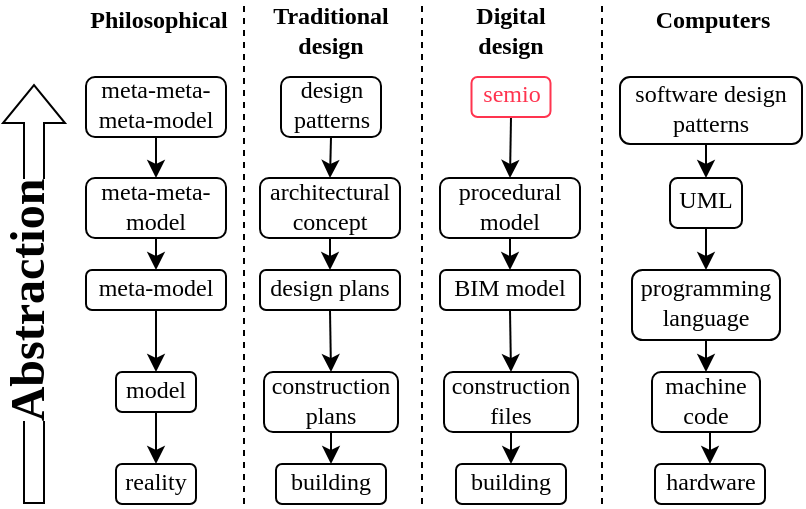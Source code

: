 <mxfile version="15.7.3" type="device"><diagram id="_s_DWteNMCQopzf8y5KG" name="Page-1"><mxGraphModel dx="1768" dy="714" grid="1" gridSize="10" guides="1" tooltips="1" connect="1" arrows="1" fold="1" page="1" pageScale="1" pageWidth="850" pageHeight="1100" math="0" shadow="0"><root><mxCell id="0"/><mxCell id="1" parent="0"/><mxCell id="z2XPyAlKhMI6viIqVQG4-11" style="edgeStyle=orthogonalEdgeStyle;rounded=0;orthogonalLoop=1;jettySize=auto;html=1;exitX=0.5;exitY=1;exitDx=0;exitDy=0;entryX=0.5;entryY=0;entryDx=0;entryDy=0;fontFamily=Times New Roman;fillColor=none;" parent="1" source="z2XPyAlKhMI6viIqVQG4-1" target="z2XPyAlKhMI6viIqVQG4-2" edge="1"><mxGeometry relative="1" as="geometry"/></mxCell><mxCell id="z2XPyAlKhMI6viIqVQG4-1" value="meta-meta-meta-model" style="rounded=1;whiteSpace=wrap;html=1;spacingTop=-3;fontFamily=Times New Roman;fillColor=none;" parent="1" vertex="1"><mxGeometry x="-571" y="296.5" width="70" height="30" as="geometry"/></mxCell><mxCell id="z2XPyAlKhMI6viIqVQG4-10" style="edgeStyle=orthogonalEdgeStyle;rounded=0;orthogonalLoop=1;jettySize=auto;html=1;exitX=0.5;exitY=1;exitDx=0;exitDy=0;entryX=0.5;entryY=0;entryDx=0;entryDy=0;fontFamily=Times New Roman;fillColor=none;" parent="1" source="z2XPyAlKhMI6viIqVQG4-2" target="z2XPyAlKhMI6viIqVQG4-3" edge="1"><mxGeometry relative="1" as="geometry"/></mxCell><mxCell id="z2XPyAlKhMI6viIqVQG4-2" value="meta-meta-model" style="rounded=1;whiteSpace=wrap;html=1;spacingTop=-3;fontFamily=Times New Roman;fillColor=none;" parent="1" vertex="1"><mxGeometry x="-571" y="347" width="70" height="30" as="geometry"/></mxCell><mxCell id="z2XPyAlKhMI6viIqVQG4-9" style="edgeStyle=orthogonalEdgeStyle;rounded=0;orthogonalLoop=1;jettySize=auto;html=1;exitX=0.5;exitY=1;exitDx=0;exitDy=0;entryX=0.5;entryY=0;entryDx=0;entryDy=0;fontFamily=Times New Roman;fillColor=none;" parent="1" source="z2XPyAlKhMI6viIqVQG4-3" target="z2XPyAlKhMI6viIqVQG4-4" edge="1"><mxGeometry relative="1" as="geometry"/></mxCell><mxCell id="z2XPyAlKhMI6viIqVQG4-3" value="meta-model" style="rounded=1;whiteSpace=wrap;html=1;spacingTop=-3;fontFamily=Times New Roman;fillColor=none;" parent="1" vertex="1"><mxGeometry x="-571" y="393" width="70" height="20" as="geometry"/></mxCell><mxCell id="z2XPyAlKhMI6viIqVQG4-8" style="edgeStyle=orthogonalEdgeStyle;rounded=0;orthogonalLoop=1;jettySize=auto;html=1;exitX=0.5;exitY=1;exitDx=0;exitDy=0;entryX=0.5;entryY=0;entryDx=0;entryDy=0;fontFamily=Times New Roman;fillColor=none;" parent="1" source="z2XPyAlKhMI6viIqVQG4-4" target="z2XPyAlKhMI6viIqVQG4-6" edge="1"><mxGeometry relative="1" as="geometry"/></mxCell><mxCell id="z2XPyAlKhMI6viIqVQG4-4" value="model" style="rounded=1;whiteSpace=wrap;html=1;spacingTop=-3;fontFamily=Times New Roman;fillColor=none;" parent="1" vertex="1"><mxGeometry x="-556" y="444" width="40" height="20" as="geometry"/></mxCell><mxCell id="z2XPyAlKhMI6viIqVQG4-6" value="reality" style="rounded=1;whiteSpace=wrap;html=1;spacingLeft=0;spacingTop=-3;fontFamily=Times New Roman;fillColor=none;" parent="1" vertex="1"><mxGeometry x="-556" y="490" width="40" height="20" as="geometry"/></mxCell><mxCell id="z2XPyAlKhMI6viIqVQG4-12" style="edgeStyle=orthogonalEdgeStyle;rounded=0;orthogonalLoop=1;jettySize=auto;html=1;exitX=0.5;exitY=1;exitDx=0;exitDy=0;entryX=0.5;entryY=0;entryDx=0;entryDy=0;fontFamily=Times New Roman;fillColor=none;" parent="1" source="z2XPyAlKhMI6viIqVQG4-13" target="z2XPyAlKhMI6viIqVQG4-15" edge="1"><mxGeometry relative="1" as="geometry"/></mxCell><mxCell id="z2XPyAlKhMI6viIqVQG4-13" value="design patterns" style="rounded=1;whiteSpace=wrap;html=1;spacingTop=-3;fontFamily=Times New Roman;fillColor=none;" parent="1" vertex="1"><mxGeometry x="-473.5" y="296.5" width="50" height="30" as="geometry"/></mxCell><mxCell id="z2XPyAlKhMI6viIqVQG4-14" style="edgeStyle=orthogonalEdgeStyle;rounded=0;orthogonalLoop=1;jettySize=auto;html=1;exitX=0.5;exitY=1;exitDx=0;exitDy=0;entryX=0.5;entryY=0;entryDx=0;entryDy=0;fontFamily=Times New Roman;fillColor=none;" parent="1" source="z2XPyAlKhMI6viIqVQG4-15" target="z2XPyAlKhMI6viIqVQG4-17" edge="1"><mxGeometry relative="1" as="geometry"/></mxCell><mxCell id="z2XPyAlKhMI6viIqVQG4-15" value="architectural concept" style="rounded=1;whiteSpace=wrap;html=1;spacingTop=-3;fontFamily=Times New Roman;fillColor=none;" parent="1" vertex="1"><mxGeometry x="-484" y="347" width="70" height="30" as="geometry"/></mxCell><mxCell id="z2XPyAlKhMI6viIqVQG4-16" style="edgeStyle=orthogonalEdgeStyle;rounded=0;orthogonalLoop=1;jettySize=auto;html=1;exitX=0.5;exitY=1;exitDx=0;exitDy=0;entryX=0.5;entryY=0;entryDx=0;entryDy=0;fontFamily=Times New Roman;fillColor=none;" parent="1" source="z2XPyAlKhMI6viIqVQG4-17" target="z2XPyAlKhMI6viIqVQG4-19" edge="1"><mxGeometry relative="1" as="geometry"/></mxCell><mxCell id="z2XPyAlKhMI6viIqVQG4-17" value="design plans" style="rounded=1;whiteSpace=wrap;html=1;spacingTop=-3;fontFamily=Times New Roman;fillColor=none;" parent="1" vertex="1"><mxGeometry x="-484" y="393" width="70" height="20" as="geometry"/></mxCell><mxCell id="z2XPyAlKhMI6viIqVQG4-18" style="edgeStyle=orthogonalEdgeStyle;rounded=0;orthogonalLoop=1;jettySize=auto;html=1;exitX=0.5;exitY=1;exitDx=0;exitDy=0;entryX=0.5;entryY=0;entryDx=0;entryDy=0;fontFamily=Times New Roman;fillColor=none;" parent="1" source="z2XPyAlKhMI6viIqVQG4-19" target="z2XPyAlKhMI6viIqVQG4-20" edge="1"><mxGeometry relative="1" as="geometry"/></mxCell><mxCell id="z2XPyAlKhMI6viIqVQG4-19" value="construction plans" style="rounded=1;whiteSpace=wrap;html=1;spacingTop=-3;fontFamily=Times New Roman;fillColor=none;" parent="1" vertex="1"><mxGeometry x="-482" y="444" width="67" height="30" as="geometry"/></mxCell><mxCell id="z2XPyAlKhMI6viIqVQG4-20" value="building" style="rounded=1;whiteSpace=wrap;html=1;spacingLeft=0;spacingTop=-3;fontFamily=Times New Roman;fillColor=none;" parent="1" vertex="1"><mxGeometry x="-476" y="490" width="55" height="20" as="geometry"/></mxCell><mxCell id="z2XPyAlKhMI6viIqVQG4-21" style="edgeStyle=orthogonalEdgeStyle;rounded=0;orthogonalLoop=1;jettySize=auto;html=1;exitX=0.5;exitY=1;exitDx=0;exitDy=0;entryX=0.5;entryY=0;entryDx=0;entryDy=0;fontFamily=Times New Roman;fillColor=none;" parent="1" source="z2XPyAlKhMI6viIqVQG4-22" target="z2XPyAlKhMI6viIqVQG4-24" edge="1"><mxGeometry relative="1" as="geometry"/></mxCell><mxCell id="z2XPyAlKhMI6viIqVQG4-22" value="semio" style="rounded=1;whiteSpace=wrap;html=1;spacingTop=-3;strokeColor=#FF344F;fontColor=#FF344F;fontFamily=Times New Roman;fillColor=none;" parent="1" vertex="1"><mxGeometry x="-378.25" y="296.5" width="39.5" height="20" as="geometry"/></mxCell><mxCell id="z2XPyAlKhMI6viIqVQG4-23" style="edgeStyle=orthogonalEdgeStyle;rounded=0;orthogonalLoop=1;jettySize=auto;html=1;exitX=0.5;exitY=1;exitDx=0;exitDy=0;entryX=0.5;entryY=0;entryDx=0;entryDy=0;fontFamily=Times New Roman;fillColor=none;" parent="1" source="z2XPyAlKhMI6viIqVQG4-24" target="z2XPyAlKhMI6viIqVQG4-26" edge="1"><mxGeometry relative="1" as="geometry"/></mxCell><mxCell id="z2XPyAlKhMI6viIqVQG4-24" value="procedural model" style="rounded=1;whiteSpace=wrap;html=1;spacingTop=-3;fontFamily=Times New Roman;fillColor=none;" parent="1" vertex="1"><mxGeometry x="-394" y="347" width="70" height="30" as="geometry"/></mxCell><mxCell id="z2XPyAlKhMI6viIqVQG4-25" style="edgeStyle=orthogonalEdgeStyle;rounded=0;orthogonalLoop=1;jettySize=auto;html=1;exitX=0.5;exitY=1;exitDx=0;exitDy=0;entryX=0.5;entryY=0;entryDx=0;entryDy=0;fontFamily=Times New Roman;fillColor=none;" parent="1" source="z2XPyAlKhMI6viIqVQG4-26" target="z2XPyAlKhMI6viIqVQG4-28" edge="1"><mxGeometry relative="1" as="geometry"/></mxCell><mxCell id="z2XPyAlKhMI6viIqVQG4-26" value="BIM model" style="rounded=1;whiteSpace=wrap;html=1;spacingTop=-3;fontFamily=Times New Roman;fillColor=none;" parent="1" vertex="1"><mxGeometry x="-394" y="393" width="70" height="20" as="geometry"/></mxCell><mxCell id="z2XPyAlKhMI6viIqVQG4-27" style="edgeStyle=orthogonalEdgeStyle;rounded=0;orthogonalLoop=1;jettySize=auto;html=1;exitX=0.5;exitY=1;exitDx=0;exitDy=0;entryX=0.5;entryY=0;entryDx=0;entryDy=0;fontFamily=Times New Roman;fillColor=none;" parent="1" source="z2XPyAlKhMI6viIqVQG4-28" target="z2XPyAlKhMI6viIqVQG4-29" edge="1"><mxGeometry relative="1" as="geometry"/></mxCell><mxCell id="z2XPyAlKhMI6viIqVQG4-28" value="construction files" style="rounded=1;whiteSpace=wrap;html=1;spacingTop=-3;fontFamily=Times New Roman;fillColor=none;" parent="1" vertex="1"><mxGeometry x="-392" y="444" width="67" height="30" as="geometry"/></mxCell><mxCell id="z2XPyAlKhMI6viIqVQG4-29" value="building" style="rounded=1;whiteSpace=wrap;html=1;spacingLeft=0;spacingTop=-3;fontFamily=Times New Roman;fillColor=none;" parent="1" vertex="1"><mxGeometry x="-386" y="490" width="55" height="20" as="geometry"/></mxCell><mxCell id="z2XPyAlKhMI6viIqVQG4-31" value="" style="endArrow=none;dashed=1;html=1;rounded=0;fontColor=#FF344F;fontFamily=Times New Roman;fillColor=none;" parent="1" edge="1"><mxGeometry width="50" height="50" relative="1" as="geometry"><mxPoint x="-492" y="510" as="sourcePoint"/><mxPoint x="-492" y="260" as="targetPoint"/></mxGeometry></mxCell><mxCell id="z2XPyAlKhMI6viIqVQG4-32" value="Traditional&lt;br&gt;design" style="text;html=1;align=center;verticalAlign=middle;resizable=0;points=[];autosize=1;strokeColor=none;fillColor=none;fontColor=#000000;fontStyle=1;fontFamily=Times New Roman;" parent="1" vertex="1"><mxGeometry x="-484" y="258" width="70" height="30" as="geometry"/></mxCell><mxCell id="z2XPyAlKhMI6viIqVQG4-33" value="&lt;span style=&quot;font-weight: 700&quot;&gt;Digital&lt;/span&gt;&lt;br style=&quot;font-weight: 700&quot;&gt;&lt;span style=&quot;font-weight: 700&quot;&gt;design&lt;/span&gt;" style="text;html=1;align=center;verticalAlign=middle;resizable=0;points=[];autosize=1;strokeColor=none;fillColor=none;fontColor=#000000;fontFamily=Times New Roman;" parent="1" vertex="1"><mxGeometry x="-384" y="258" width="50" height="30" as="geometry"/></mxCell><mxCell id="z2XPyAlKhMI6viIqVQG4-34" value="" style="endArrow=none;dashed=1;html=1;rounded=0;fontColor=#FF344F;fontFamily=Times New Roman;fillColor=none;" parent="1" edge="1"><mxGeometry width="50" height="50" relative="1" as="geometry"><mxPoint x="-403" y="510" as="sourcePoint"/><mxPoint x="-403" y="260" as="targetPoint"/></mxGeometry></mxCell><mxCell id="z2XPyAlKhMI6viIqVQG4-40" style="edgeStyle=orthogonalEdgeStyle;rounded=0;orthogonalLoop=1;jettySize=auto;html=1;exitX=0.5;exitY=1;exitDx=0;exitDy=0;entryX=0.5;entryY=0;entryDx=0;entryDy=0;fontFamily=Times New Roman;fillColor=none;" parent="1" source="z2XPyAlKhMI6viIqVQG4-41" target="z2XPyAlKhMI6viIqVQG4-43" edge="1"><mxGeometry relative="1" as="geometry"/></mxCell><mxCell id="z2XPyAlKhMI6viIqVQG4-41" value="UML" style="rounded=1;whiteSpace=wrap;html=1;spacingTop=-3;fontFamily=Times New Roman;fillColor=none;" parent="1" vertex="1"><mxGeometry x="-279" y="347" width="36" height="25" as="geometry"/></mxCell><mxCell id="z2XPyAlKhMI6viIqVQG4-42" style="edgeStyle=orthogonalEdgeStyle;rounded=0;orthogonalLoop=1;jettySize=auto;html=1;exitX=0.5;exitY=1;exitDx=0;exitDy=0;entryX=0.5;entryY=0;entryDx=0;entryDy=0;fontFamily=Times New Roman;fillColor=none;" parent="1" source="z2XPyAlKhMI6viIqVQG4-43" target="z2XPyAlKhMI6viIqVQG4-45" edge="1"><mxGeometry relative="1" as="geometry"/></mxCell><mxCell id="z2XPyAlKhMI6viIqVQG4-43" value="programming language" style="rounded=1;whiteSpace=wrap;html=1;spacingTop=-3;fontFamily=Times New Roman;fillColor=none;" parent="1" vertex="1"><mxGeometry x="-298" y="393" width="74" height="35" as="geometry"/></mxCell><mxCell id="z2XPyAlKhMI6viIqVQG4-44" style="edgeStyle=orthogonalEdgeStyle;rounded=0;orthogonalLoop=1;jettySize=auto;html=1;exitX=0.5;exitY=1;exitDx=0;exitDy=0;entryX=0.5;entryY=0;entryDx=0;entryDy=0;fontFamily=Times New Roman;fillColor=none;" parent="1" source="z2XPyAlKhMI6viIqVQG4-45" target="z2XPyAlKhMI6viIqVQG4-46" edge="1"><mxGeometry relative="1" as="geometry"/></mxCell><mxCell id="z2XPyAlKhMI6viIqVQG4-45" value="machine code" style="rounded=1;whiteSpace=wrap;html=1;spacingTop=-3;fontFamily=Times New Roman;fillColor=none;" parent="1" vertex="1"><mxGeometry x="-288" y="444" width="54" height="30" as="geometry"/></mxCell><mxCell id="z2XPyAlKhMI6viIqVQG4-46" value="hardware" style="rounded=1;whiteSpace=wrap;html=1;spacingLeft=0;spacingTop=-3;fontFamily=Times New Roman;fillColor=none;" parent="1" vertex="1"><mxGeometry x="-286.5" y="490" width="55" height="20" as="geometry"/></mxCell><mxCell id="z2XPyAlKhMI6viIqVQG4-47" value="&lt;b&gt;Computers&lt;/b&gt;" style="text;html=1;align=center;verticalAlign=middle;resizable=0;points=[];autosize=1;strokeColor=none;fillColor=none;fontColor=#000000;fontFamily=Times New Roman;" parent="1" vertex="1"><mxGeometry x="-293" y="258" width="70" height="20" as="geometry"/></mxCell><mxCell id="z2XPyAlKhMI6viIqVQG4-48" value="" style="endArrow=none;dashed=1;html=1;rounded=0;fontColor=#FF344F;fontFamily=Times New Roman;fillColor=none;" parent="1" edge="1"><mxGeometry width="50" height="50" relative="1" as="geometry"><mxPoint x="-313" y="510" as="sourcePoint"/><mxPoint x="-313" y="260" as="targetPoint"/></mxGeometry></mxCell><mxCell id="z2XPyAlKhMI6viIqVQG4-49" value="&lt;b&gt;Philosophical&lt;/b&gt;" style="text;html=1;align=center;verticalAlign=middle;resizable=0;points=[];autosize=1;strokeColor=none;fillColor=none;fontColor=#000000;fontFamily=Times New Roman;" parent="1" vertex="1"><mxGeometry x="-575" y="258" width="80" height="20" as="geometry"/></mxCell><mxCell id="z2XPyAlKhMI6viIqVQG4-54" style="edgeStyle=orthogonalEdgeStyle;rounded=0;orthogonalLoop=1;jettySize=auto;html=1;exitX=0.5;exitY=1;exitDx=0;exitDy=0;entryX=0.5;entryY=0;entryDx=0;entryDy=0;fontSize=24;fontColor=#000000;fontFamily=Times New Roman;fillColor=none;" parent="1" source="z2XPyAlKhMI6viIqVQG4-50" target="z2XPyAlKhMI6viIqVQG4-41" edge="1"><mxGeometry relative="1" as="geometry"/></mxCell><mxCell id="z2XPyAlKhMI6viIqVQG4-50" value="software design patterns" style="rounded=1;whiteSpace=wrap;html=1;spacingTop=-3;fontFamily=Times New Roman;fillColor=none;" parent="1" vertex="1"><mxGeometry x="-304" y="296.5" width="91" height="33.5" as="geometry"/></mxCell><mxCell id="z2XPyAlKhMI6viIqVQG4-52" value="" style="shape=flexArrow;endArrow=classic;html=1;rounded=0;fontColor=#000000;fontFamily=Times New Roman;fillColor=none;" parent="1" edge="1"><mxGeometry width="50" height="50" relative="1" as="geometry"><mxPoint x="-597" y="510" as="sourcePoint"/><mxPoint x="-597" y="300" as="targetPoint"/></mxGeometry></mxCell><mxCell id="z2XPyAlKhMI6viIqVQG4-53" value="&lt;b&gt;&lt;font style=&quot;font-size: 24px&quot;&gt;Abstraction&lt;/font&gt;&lt;/b&gt;" style="edgeLabel;html=1;align=center;verticalAlign=middle;resizable=0;points=[];fontColor=#000000;rotation=-90;labelBackgroundColor=default;fontFamily=Times New Roman;fillColor=none;" parent="z2XPyAlKhMI6viIqVQG4-52" vertex="1" connectable="0"><mxGeometry x="-0.083" y="1" relative="1" as="geometry"><mxPoint x="-2" y="-5" as="offset"/></mxGeometry></mxCell></root></mxGraphModel></diagram></mxfile>
